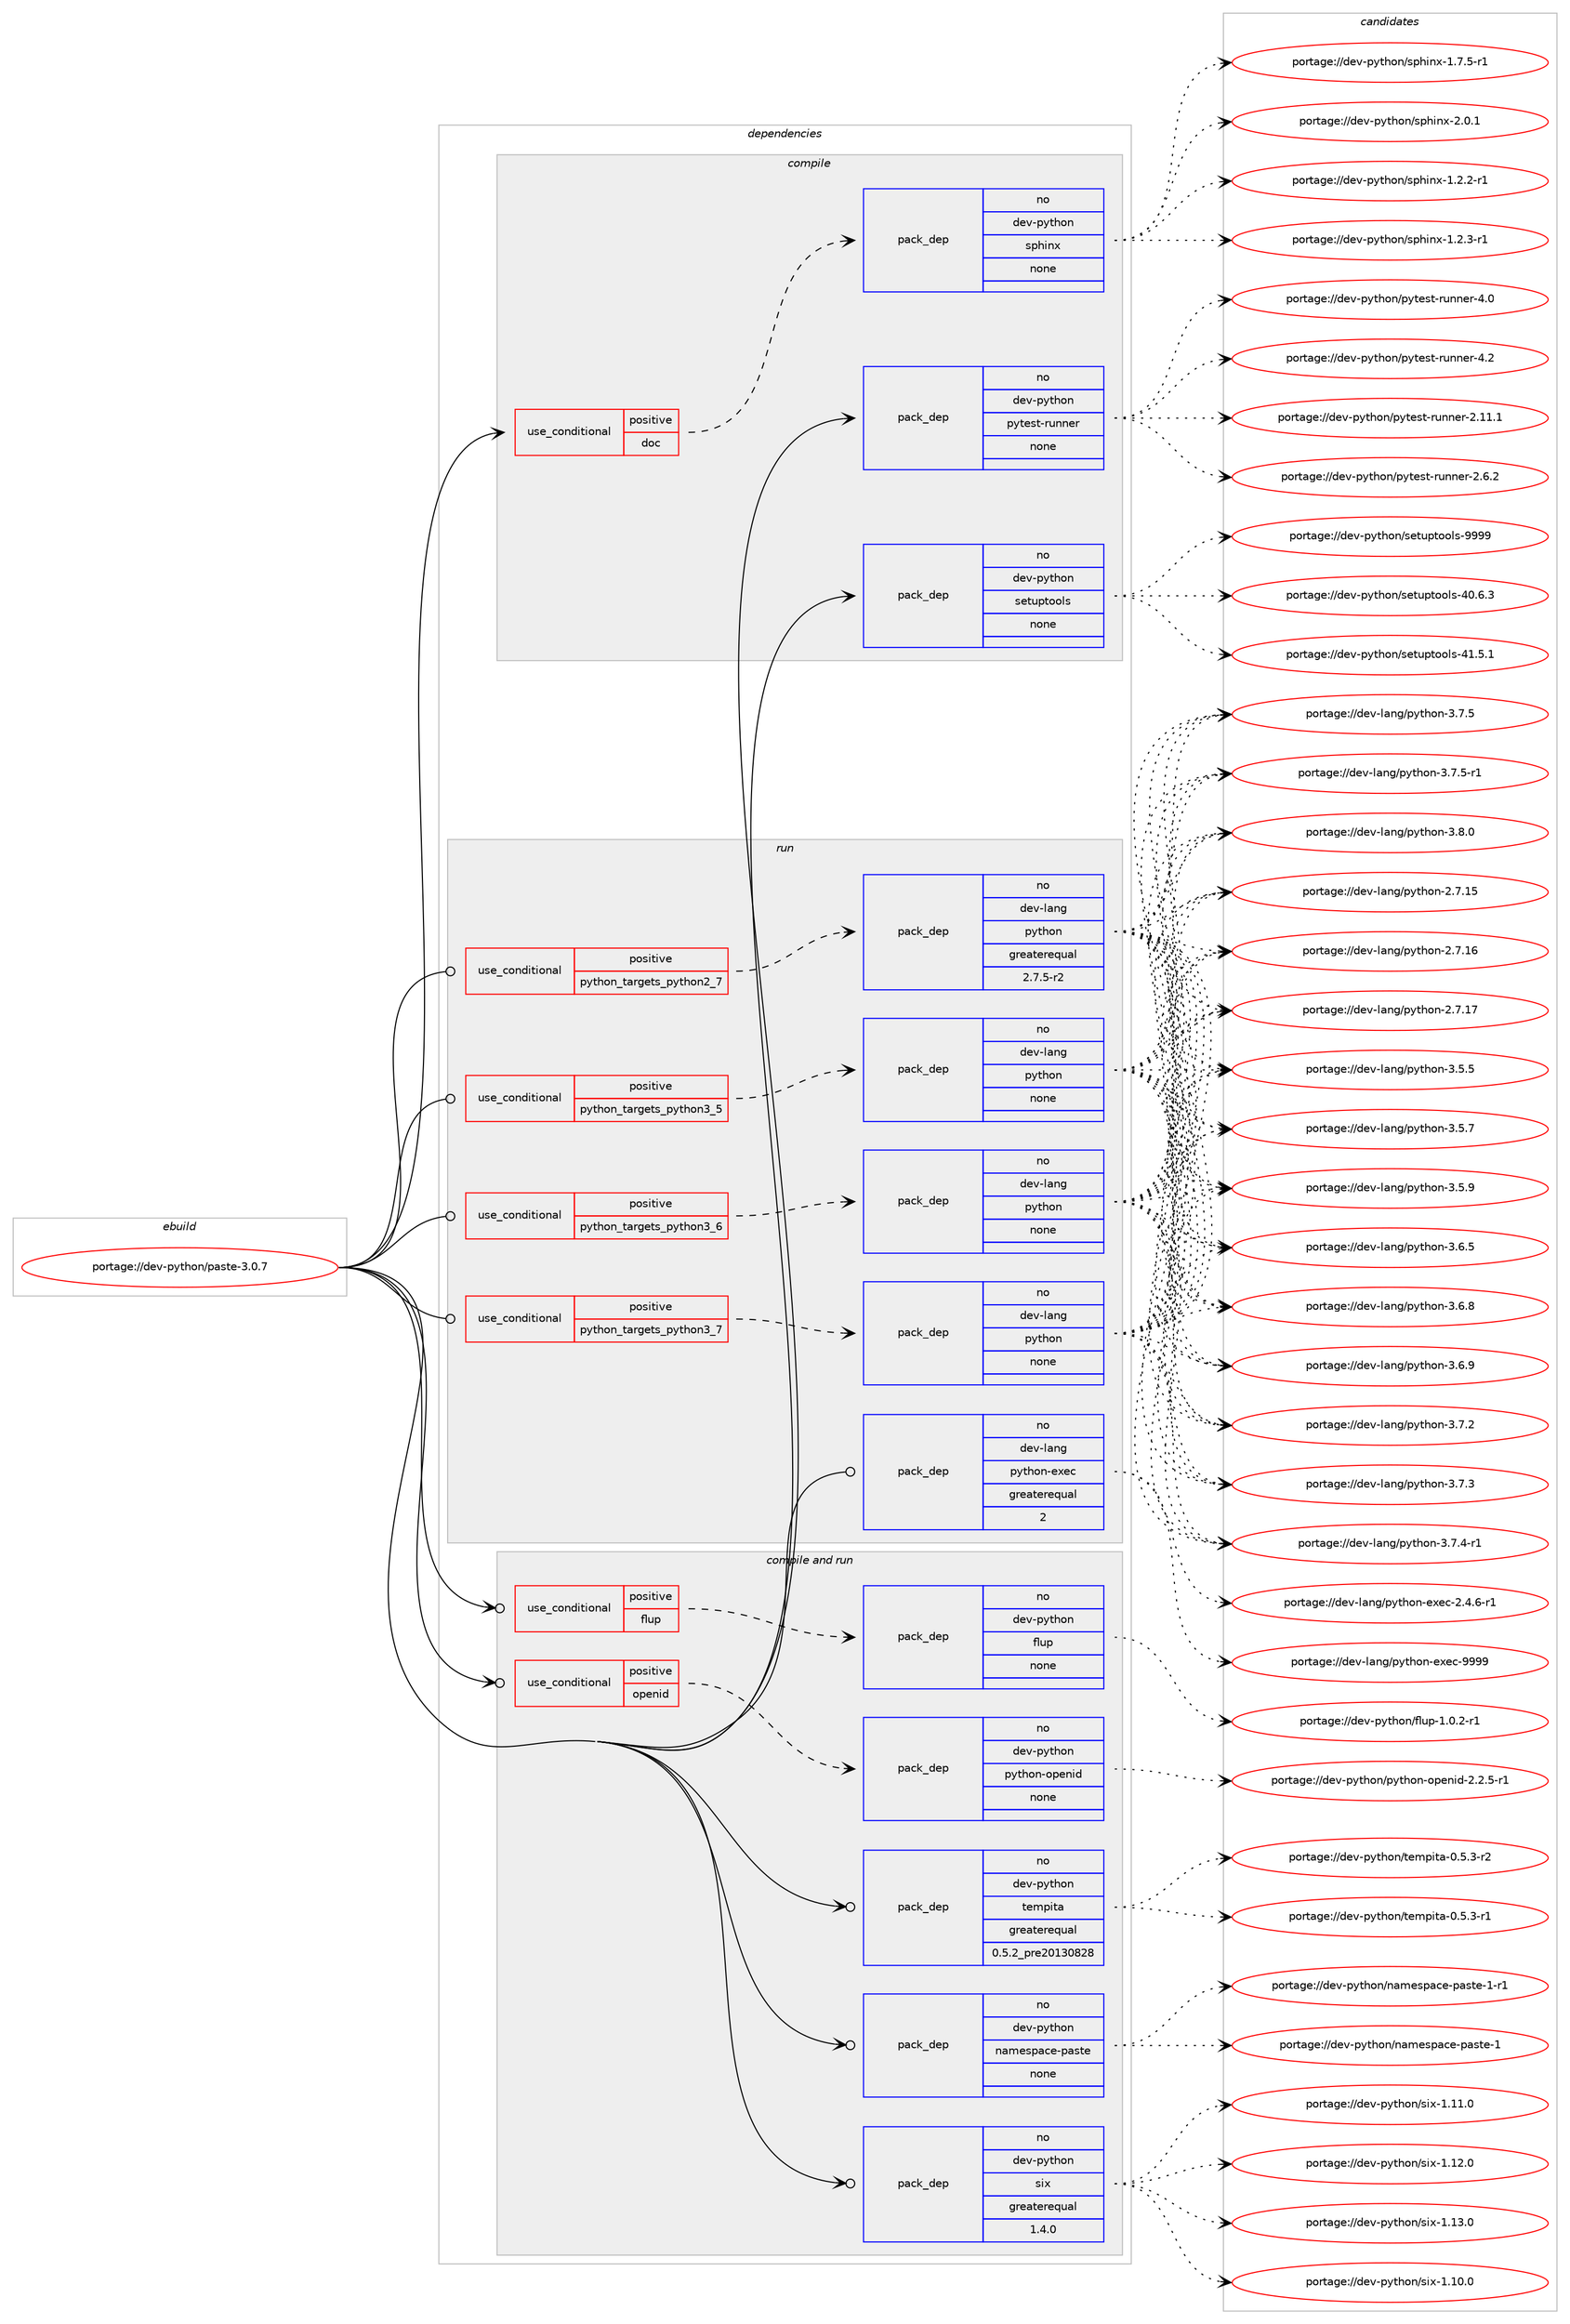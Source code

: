 digraph prolog {

# *************
# Graph options
# *************

newrank=true;
concentrate=true;
compound=true;
graph [rankdir=LR,fontname=Helvetica,fontsize=10,ranksep=1.5];#, ranksep=2.5, nodesep=0.2];
edge  [arrowhead=vee];
node  [fontname=Helvetica,fontsize=10];

# **********
# The ebuild
# **********

subgraph cluster_leftcol {
color=gray;
rank=same;
label=<<i>ebuild</i>>;
id [label="portage://dev-python/paste-3.0.7", color=red, width=4, href="../dev-python/paste-3.0.7.svg"];
}

# ****************
# The dependencies
# ****************

subgraph cluster_midcol {
color=gray;
label=<<i>dependencies</i>>;
subgraph cluster_compile {
fillcolor="#eeeeee";
style=filled;
label=<<i>compile</i>>;
subgraph cond33416 {
dependency155788 [label=<<TABLE BORDER="0" CELLBORDER="1" CELLSPACING="0" CELLPADDING="4"><TR><TD ROWSPAN="3" CELLPADDING="10">use_conditional</TD></TR><TR><TD>positive</TD></TR><TR><TD>doc</TD></TR></TABLE>>, shape=none, color=red];
subgraph pack119009 {
dependency155789 [label=<<TABLE BORDER="0" CELLBORDER="1" CELLSPACING="0" CELLPADDING="4" WIDTH="220"><TR><TD ROWSPAN="6" CELLPADDING="30">pack_dep</TD></TR><TR><TD WIDTH="110">no</TD></TR><TR><TD>dev-python</TD></TR><TR><TD>sphinx</TD></TR><TR><TD>none</TD></TR><TR><TD></TD></TR></TABLE>>, shape=none, color=blue];
}
dependency155788:e -> dependency155789:w [weight=20,style="dashed",arrowhead="vee"];
}
id:e -> dependency155788:w [weight=20,style="solid",arrowhead="vee"];
subgraph pack119010 {
dependency155790 [label=<<TABLE BORDER="0" CELLBORDER="1" CELLSPACING="0" CELLPADDING="4" WIDTH="220"><TR><TD ROWSPAN="6" CELLPADDING="30">pack_dep</TD></TR><TR><TD WIDTH="110">no</TD></TR><TR><TD>dev-python</TD></TR><TR><TD>pytest-runner</TD></TR><TR><TD>none</TD></TR><TR><TD></TD></TR></TABLE>>, shape=none, color=blue];
}
id:e -> dependency155790:w [weight=20,style="solid",arrowhead="vee"];
subgraph pack119011 {
dependency155791 [label=<<TABLE BORDER="0" CELLBORDER="1" CELLSPACING="0" CELLPADDING="4" WIDTH="220"><TR><TD ROWSPAN="6" CELLPADDING="30">pack_dep</TD></TR><TR><TD WIDTH="110">no</TD></TR><TR><TD>dev-python</TD></TR><TR><TD>setuptools</TD></TR><TR><TD>none</TD></TR><TR><TD></TD></TR></TABLE>>, shape=none, color=blue];
}
id:e -> dependency155791:w [weight=20,style="solid",arrowhead="vee"];
}
subgraph cluster_compileandrun {
fillcolor="#eeeeee";
style=filled;
label=<<i>compile and run</i>>;
subgraph cond33417 {
dependency155792 [label=<<TABLE BORDER="0" CELLBORDER="1" CELLSPACING="0" CELLPADDING="4"><TR><TD ROWSPAN="3" CELLPADDING="10">use_conditional</TD></TR><TR><TD>positive</TD></TR><TR><TD>flup</TD></TR></TABLE>>, shape=none, color=red];
subgraph pack119012 {
dependency155793 [label=<<TABLE BORDER="0" CELLBORDER="1" CELLSPACING="0" CELLPADDING="4" WIDTH="220"><TR><TD ROWSPAN="6" CELLPADDING="30">pack_dep</TD></TR><TR><TD WIDTH="110">no</TD></TR><TR><TD>dev-python</TD></TR><TR><TD>flup</TD></TR><TR><TD>none</TD></TR><TR><TD></TD></TR></TABLE>>, shape=none, color=blue];
}
dependency155792:e -> dependency155793:w [weight=20,style="dashed",arrowhead="vee"];
}
id:e -> dependency155792:w [weight=20,style="solid",arrowhead="odotvee"];
subgraph cond33418 {
dependency155794 [label=<<TABLE BORDER="0" CELLBORDER="1" CELLSPACING="0" CELLPADDING="4"><TR><TD ROWSPAN="3" CELLPADDING="10">use_conditional</TD></TR><TR><TD>positive</TD></TR><TR><TD>openid</TD></TR></TABLE>>, shape=none, color=red];
subgraph pack119013 {
dependency155795 [label=<<TABLE BORDER="0" CELLBORDER="1" CELLSPACING="0" CELLPADDING="4" WIDTH="220"><TR><TD ROWSPAN="6" CELLPADDING="30">pack_dep</TD></TR><TR><TD WIDTH="110">no</TD></TR><TR><TD>dev-python</TD></TR><TR><TD>python-openid</TD></TR><TR><TD>none</TD></TR><TR><TD></TD></TR></TABLE>>, shape=none, color=blue];
}
dependency155794:e -> dependency155795:w [weight=20,style="dashed",arrowhead="vee"];
}
id:e -> dependency155794:w [weight=20,style="solid",arrowhead="odotvee"];
subgraph pack119014 {
dependency155796 [label=<<TABLE BORDER="0" CELLBORDER="1" CELLSPACING="0" CELLPADDING="4" WIDTH="220"><TR><TD ROWSPAN="6" CELLPADDING="30">pack_dep</TD></TR><TR><TD WIDTH="110">no</TD></TR><TR><TD>dev-python</TD></TR><TR><TD>namespace-paste</TD></TR><TR><TD>none</TD></TR><TR><TD></TD></TR></TABLE>>, shape=none, color=blue];
}
id:e -> dependency155796:w [weight=20,style="solid",arrowhead="odotvee"];
subgraph pack119015 {
dependency155797 [label=<<TABLE BORDER="0" CELLBORDER="1" CELLSPACING="0" CELLPADDING="4" WIDTH="220"><TR><TD ROWSPAN="6" CELLPADDING="30">pack_dep</TD></TR><TR><TD WIDTH="110">no</TD></TR><TR><TD>dev-python</TD></TR><TR><TD>six</TD></TR><TR><TD>greaterequal</TD></TR><TR><TD>1.4.0</TD></TR></TABLE>>, shape=none, color=blue];
}
id:e -> dependency155797:w [weight=20,style="solid",arrowhead="odotvee"];
subgraph pack119016 {
dependency155798 [label=<<TABLE BORDER="0" CELLBORDER="1" CELLSPACING="0" CELLPADDING="4" WIDTH="220"><TR><TD ROWSPAN="6" CELLPADDING="30">pack_dep</TD></TR><TR><TD WIDTH="110">no</TD></TR><TR><TD>dev-python</TD></TR><TR><TD>tempita</TD></TR><TR><TD>greaterequal</TD></TR><TR><TD>0.5.2_pre20130828</TD></TR></TABLE>>, shape=none, color=blue];
}
id:e -> dependency155798:w [weight=20,style="solid",arrowhead="odotvee"];
}
subgraph cluster_run {
fillcolor="#eeeeee";
style=filled;
label=<<i>run</i>>;
subgraph cond33419 {
dependency155799 [label=<<TABLE BORDER="0" CELLBORDER="1" CELLSPACING="0" CELLPADDING="4"><TR><TD ROWSPAN="3" CELLPADDING="10">use_conditional</TD></TR><TR><TD>positive</TD></TR><TR><TD>python_targets_python2_7</TD></TR></TABLE>>, shape=none, color=red];
subgraph pack119017 {
dependency155800 [label=<<TABLE BORDER="0" CELLBORDER="1" CELLSPACING="0" CELLPADDING="4" WIDTH="220"><TR><TD ROWSPAN="6" CELLPADDING="30">pack_dep</TD></TR><TR><TD WIDTH="110">no</TD></TR><TR><TD>dev-lang</TD></TR><TR><TD>python</TD></TR><TR><TD>greaterequal</TD></TR><TR><TD>2.7.5-r2</TD></TR></TABLE>>, shape=none, color=blue];
}
dependency155799:e -> dependency155800:w [weight=20,style="dashed",arrowhead="vee"];
}
id:e -> dependency155799:w [weight=20,style="solid",arrowhead="odot"];
subgraph cond33420 {
dependency155801 [label=<<TABLE BORDER="0" CELLBORDER="1" CELLSPACING="0" CELLPADDING="4"><TR><TD ROWSPAN="3" CELLPADDING="10">use_conditional</TD></TR><TR><TD>positive</TD></TR><TR><TD>python_targets_python3_5</TD></TR></TABLE>>, shape=none, color=red];
subgraph pack119018 {
dependency155802 [label=<<TABLE BORDER="0" CELLBORDER="1" CELLSPACING="0" CELLPADDING="4" WIDTH="220"><TR><TD ROWSPAN="6" CELLPADDING="30">pack_dep</TD></TR><TR><TD WIDTH="110">no</TD></TR><TR><TD>dev-lang</TD></TR><TR><TD>python</TD></TR><TR><TD>none</TD></TR><TR><TD></TD></TR></TABLE>>, shape=none, color=blue];
}
dependency155801:e -> dependency155802:w [weight=20,style="dashed",arrowhead="vee"];
}
id:e -> dependency155801:w [weight=20,style="solid",arrowhead="odot"];
subgraph cond33421 {
dependency155803 [label=<<TABLE BORDER="0" CELLBORDER="1" CELLSPACING="0" CELLPADDING="4"><TR><TD ROWSPAN="3" CELLPADDING="10">use_conditional</TD></TR><TR><TD>positive</TD></TR><TR><TD>python_targets_python3_6</TD></TR></TABLE>>, shape=none, color=red];
subgraph pack119019 {
dependency155804 [label=<<TABLE BORDER="0" CELLBORDER="1" CELLSPACING="0" CELLPADDING="4" WIDTH="220"><TR><TD ROWSPAN="6" CELLPADDING="30">pack_dep</TD></TR><TR><TD WIDTH="110">no</TD></TR><TR><TD>dev-lang</TD></TR><TR><TD>python</TD></TR><TR><TD>none</TD></TR><TR><TD></TD></TR></TABLE>>, shape=none, color=blue];
}
dependency155803:e -> dependency155804:w [weight=20,style="dashed",arrowhead="vee"];
}
id:e -> dependency155803:w [weight=20,style="solid",arrowhead="odot"];
subgraph cond33422 {
dependency155805 [label=<<TABLE BORDER="0" CELLBORDER="1" CELLSPACING="0" CELLPADDING="4"><TR><TD ROWSPAN="3" CELLPADDING="10">use_conditional</TD></TR><TR><TD>positive</TD></TR><TR><TD>python_targets_python3_7</TD></TR></TABLE>>, shape=none, color=red];
subgraph pack119020 {
dependency155806 [label=<<TABLE BORDER="0" CELLBORDER="1" CELLSPACING="0" CELLPADDING="4" WIDTH="220"><TR><TD ROWSPAN="6" CELLPADDING="30">pack_dep</TD></TR><TR><TD WIDTH="110">no</TD></TR><TR><TD>dev-lang</TD></TR><TR><TD>python</TD></TR><TR><TD>none</TD></TR><TR><TD></TD></TR></TABLE>>, shape=none, color=blue];
}
dependency155805:e -> dependency155806:w [weight=20,style="dashed",arrowhead="vee"];
}
id:e -> dependency155805:w [weight=20,style="solid",arrowhead="odot"];
subgraph pack119021 {
dependency155807 [label=<<TABLE BORDER="0" CELLBORDER="1" CELLSPACING="0" CELLPADDING="4" WIDTH="220"><TR><TD ROWSPAN="6" CELLPADDING="30">pack_dep</TD></TR><TR><TD WIDTH="110">no</TD></TR><TR><TD>dev-lang</TD></TR><TR><TD>python-exec</TD></TR><TR><TD>greaterequal</TD></TR><TR><TD>2</TD></TR></TABLE>>, shape=none, color=blue];
}
id:e -> dependency155807:w [weight=20,style="solid",arrowhead="odot"];
}
}

# **************
# The candidates
# **************

subgraph cluster_choices {
rank=same;
color=gray;
label=<<i>candidates</i>>;

subgraph choice119009 {
color=black;
nodesep=1;
choiceportage10010111845112121116104111110471151121041051101204549465046504511449 [label="portage://dev-python/sphinx-1.2.2-r1", color=red, width=4,href="../dev-python/sphinx-1.2.2-r1.svg"];
choiceportage10010111845112121116104111110471151121041051101204549465046514511449 [label="portage://dev-python/sphinx-1.2.3-r1", color=red, width=4,href="../dev-python/sphinx-1.2.3-r1.svg"];
choiceportage10010111845112121116104111110471151121041051101204549465546534511449 [label="portage://dev-python/sphinx-1.7.5-r1", color=red, width=4,href="../dev-python/sphinx-1.7.5-r1.svg"];
choiceportage1001011184511212111610411111047115112104105110120455046484649 [label="portage://dev-python/sphinx-2.0.1", color=red, width=4,href="../dev-python/sphinx-2.0.1.svg"];
dependency155789:e -> choiceportage10010111845112121116104111110471151121041051101204549465046504511449:w [style=dotted,weight="100"];
dependency155789:e -> choiceportage10010111845112121116104111110471151121041051101204549465046514511449:w [style=dotted,weight="100"];
dependency155789:e -> choiceportage10010111845112121116104111110471151121041051101204549465546534511449:w [style=dotted,weight="100"];
dependency155789:e -> choiceportage1001011184511212111610411111047115112104105110120455046484649:w [style=dotted,weight="100"];
}
subgraph choice119010 {
color=black;
nodesep=1;
choiceportage10010111845112121116104111110471121211161011151164511411711011010111445504649494649 [label="portage://dev-python/pytest-runner-2.11.1", color=red, width=4,href="../dev-python/pytest-runner-2.11.1.svg"];
choiceportage100101118451121211161041111104711212111610111511645114117110110101114455046544650 [label="portage://dev-python/pytest-runner-2.6.2", color=red, width=4,href="../dev-python/pytest-runner-2.6.2.svg"];
choiceportage10010111845112121116104111110471121211161011151164511411711011010111445524648 [label="portage://dev-python/pytest-runner-4.0", color=red, width=4,href="../dev-python/pytest-runner-4.0.svg"];
choiceportage10010111845112121116104111110471121211161011151164511411711011010111445524650 [label="portage://dev-python/pytest-runner-4.2", color=red, width=4,href="../dev-python/pytest-runner-4.2.svg"];
dependency155790:e -> choiceportage10010111845112121116104111110471121211161011151164511411711011010111445504649494649:w [style=dotted,weight="100"];
dependency155790:e -> choiceportage100101118451121211161041111104711212111610111511645114117110110101114455046544650:w [style=dotted,weight="100"];
dependency155790:e -> choiceportage10010111845112121116104111110471121211161011151164511411711011010111445524648:w [style=dotted,weight="100"];
dependency155790:e -> choiceportage10010111845112121116104111110471121211161011151164511411711011010111445524650:w [style=dotted,weight="100"];
}
subgraph choice119011 {
color=black;
nodesep=1;
choiceportage100101118451121211161041111104711510111611711211611111110811545524846544651 [label="portage://dev-python/setuptools-40.6.3", color=red, width=4,href="../dev-python/setuptools-40.6.3.svg"];
choiceportage100101118451121211161041111104711510111611711211611111110811545524946534649 [label="portage://dev-python/setuptools-41.5.1", color=red, width=4,href="../dev-python/setuptools-41.5.1.svg"];
choiceportage10010111845112121116104111110471151011161171121161111111081154557575757 [label="portage://dev-python/setuptools-9999", color=red, width=4,href="../dev-python/setuptools-9999.svg"];
dependency155791:e -> choiceportage100101118451121211161041111104711510111611711211611111110811545524846544651:w [style=dotted,weight="100"];
dependency155791:e -> choiceportage100101118451121211161041111104711510111611711211611111110811545524946534649:w [style=dotted,weight="100"];
dependency155791:e -> choiceportage10010111845112121116104111110471151011161171121161111111081154557575757:w [style=dotted,weight="100"];
}
subgraph choice119012 {
color=black;
nodesep=1;
choiceportage10010111845112121116104111110471021081171124549464846504511449 [label="portage://dev-python/flup-1.0.2-r1", color=red, width=4,href="../dev-python/flup-1.0.2-r1.svg"];
dependency155793:e -> choiceportage10010111845112121116104111110471021081171124549464846504511449:w [style=dotted,weight="100"];
}
subgraph choice119013 {
color=black;
nodesep=1;
choiceportage1001011184511212111610411111047112121116104111110451111121011101051004550465046534511449 [label="portage://dev-python/python-openid-2.2.5-r1", color=red, width=4,href="../dev-python/python-openid-2.2.5-r1.svg"];
dependency155795:e -> choiceportage1001011184511212111610411111047112121116104111110451111121011101051004550465046534511449:w [style=dotted,weight="100"];
}
subgraph choice119014 {
color=black;
nodesep=1;
choiceportage100101118451121211161041111104711097109101115112979910145112971151161014549 [label="portage://dev-python/namespace-paste-1", color=red, width=4,href="../dev-python/namespace-paste-1.svg"];
choiceportage1001011184511212111610411111047110971091011151129799101451129711511610145494511449 [label="portage://dev-python/namespace-paste-1-r1", color=red, width=4,href="../dev-python/namespace-paste-1-r1.svg"];
dependency155796:e -> choiceportage100101118451121211161041111104711097109101115112979910145112971151161014549:w [style=dotted,weight="100"];
dependency155796:e -> choiceportage1001011184511212111610411111047110971091011151129799101451129711511610145494511449:w [style=dotted,weight="100"];
}
subgraph choice119015 {
color=black;
nodesep=1;
choiceportage100101118451121211161041111104711510512045494649484648 [label="portage://dev-python/six-1.10.0", color=red, width=4,href="../dev-python/six-1.10.0.svg"];
choiceportage100101118451121211161041111104711510512045494649494648 [label="portage://dev-python/six-1.11.0", color=red, width=4,href="../dev-python/six-1.11.0.svg"];
choiceportage100101118451121211161041111104711510512045494649504648 [label="portage://dev-python/six-1.12.0", color=red, width=4,href="../dev-python/six-1.12.0.svg"];
choiceportage100101118451121211161041111104711510512045494649514648 [label="portage://dev-python/six-1.13.0", color=red, width=4,href="../dev-python/six-1.13.0.svg"];
dependency155797:e -> choiceportage100101118451121211161041111104711510512045494649484648:w [style=dotted,weight="100"];
dependency155797:e -> choiceportage100101118451121211161041111104711510512045494649494648:w [style=dotted,weight="100"];
dependency155797:e -> choiceportage100101118451121211161041111104711510512045494649504648:w [style=dotted,weight="100"];
dependency155797:e -> choiceportage100101118451121211161041111104711510512045494649514648:w [style=dotted,weight="100"];
}
subgraph choice119016 {
color=black;
nodesep=1;
choiceportage1001011184511212111610411111047116101109112105116974548465346514511449 [label="portage://dev-python/tempita-0.5.3-r1", color=red, width=4,href="../dev-python/tempita-0.5.3-r1.svg"];
choiceportage1001011184511212111610411111047116101109112105116974548465346514511450 [label="portage://dev-python/tempita-0.5.3-r2", color=red, width=4,href="../dev-python/tempita-0.5.3-r2.svg"];
dependency155798:e -> choiceportage1001011184511212111610411111047116101109112105116974548465346514511449:w [style=dotted,weight="100"];
dependency155798:e -> choiceportage1001011184511212111610411111047116101109112105116974548465346514511450:w [style=dotted,weight="100"];
}
subgraph choice119017 {
color=black;
nodesep=1;
choiceportage10010111845108971101034711212111610411111045504655464953 [label="portage://dev-lang/python-2.7.15", color=red, width=4,href="../dev-lang/python-2.7.15.svg"];
choiceportage10010111845108971101034711212111610411111045504655464954 [label="portage://dev-lang/python-2.7.16", color=red, width=4,href="../dev-lang/python-2.7.16.svg"];
choiceportage10010111845108971101034711212111610411111045504655464955 [label="portage://dev-lang/python-2.7.17", color=red, width=4,href="../dev-lang/python-2.7.17.svg"];
choiceportage100101118451089711010347112121116104111110455146534653 [label="portage://dev-lang/python-3.5.5", color=red, width=4,href="../dev-lang/python-3.5.5.svg"];
choiceportage100101118451089711010347112121116104111110455146534655 [label="portage://dev-lang/python-3.5.7", color=red, width=4,href="../dev-lang/python-3.5.7.svg"];
choiceportage100101118451089711010347112121116104111110455146534657 [label="portage://dev-lang/python-3.5.9", color=red, width=4,href="../dev-lang/python-3.5.9.svg"];
choiceportage100101118451089711010347112121116104111110455146544653 [label="portage://dev-lang/python-3.6.5", color=red, width=4,href="../dev-lang/python-3.6.5.svg"];
choiceportage100101118451089711010347112121116104111110455146544656 [label="portage://dev-lang/python-3.6.8", color=red, width=4,href="../dev-lang/python-3.6.8.svg"];
choiceportage100101118451089711010347112121116104111110455146544657 [label="portage://dev-lang/python-3.6.9", color=red, width=4,href="../dev-lang/python-3.6.9.svg"];
choiceportage100101118451089711010347112121116104111110455146554650 [label="portage://dev-lang/python-3.7.2", color=red, width=4,href="../dev-lang/python-3.7.2.svg"];
choiceportage100101118451089711010347112121116104111110455146554651 [label="portage://dev-lang/python-3.7.3", color=red, width=4,href="../dev-lang/python-3.7.3.svg"];
choiceportage1001011184510897110103471121211161041111104551465546524511449 [label="portage://dev-lang/python-3.7.4-r1", color=red, width=4,href="../dev-lang/python-3.7.4-r1.svg"];
choiceportage100101118451089711010347112121116104111110455146554653 [label="portage://dev-lang/python-3.7.5", color=red, width=4,href="../dev-lang/python-3.7.5.svg"];
choiceportage1001011184510897110103471121211161041111104551465546534511449 [label="portage://dev-lang/python-3.7.5-r1", color=red, width=4,href="../dev-lang/python-3.7.5-r1.svg"];
choiceportage100101118451089711010347112121116104111110455146564648 [label="portage://dev-lang/python-3.8.0", color=red, width=4,href="../dev-lang/python-3.8.0.svg"];
dependency155800:e -> choiceportage10010111845108971101034711212111610411111045504655464953:w [style=dotted,weight="100"];
dependency155800:e -> choiceportage10010111845108971101034711212111610411111045504655464954:w [style=dotted,weight="100"];
dependency155800:e -> choiceportage10010111845108971101034711212111610411111045504655464955:w [style=dotted,weight="100"];
dependency155800:e -> choiceportage100101118451089711010347112121116104111110455146534653:w [style=dotted,weight="100"];
dependency155800:e -> choiceportage100101118451089711010347112121116104111110455146534655:w [style=dotted,weight="100"];
dependency155800:e -> choiceportage100101118451089711010347112121116104111110455146534657:w [style=dotted,weight="100"];
dependency155800:e -> choiceportage100101118451089711010347112121116104111110455146544653:w [style=dotted,weight="100"];
dependency155800:e -> choiceportage100101118451089711010347112121116104111110455146544656:w [style=dotted,weight="100"];
dependency155800:e -> choiceportage100101118451089711010347112121116104111110455146544657:w [style=dotted,weight="100"];
dependency155800:e -> choiceportage100101118451089711010347112121116104111110455146554650:w [style=dotted,weight="100"];
dependency155800:e -> choiceportage100101118451089711010347112121116104111110455146554651:w [style=dotted,weight="100"];
dependency155800:e -> choiceportage1001011184510897110103471121211161041111104551465546524511449:w [style=dotted,weight="100"];
dependency155800:e -> choiceportage100101118451089711010347112121116104111110455146554653:w [style=dotted,weight="100"];
dependency155800:e -> choiceportage1001011184510897110103471121211161041111104551465546534511449:w [style=dotted,weight="100"];
dependency155800:e -> choiceportage100101118451089711010347112121116104111110455146564648:w [style=dotted,weight="100"];
}
subgraph choice119018 {
color=black;
nodesep=1;
choiceportage10010111845108971101034711212111610411111045504655464953 [label="portage://dev-lang/python-2.7.15", color=red, width=4,href="../dev-lang/python-2.7.15.svg"];
choiceportage10010111845108971101034711212111610411111045504655464954 [label="portage://dev-lang/python-2.7.16", color=red, width=4,href="../dev-lang/python-2.7.16.svg"];
choiceportage10010111845108971101034711212111610411111045504655464955 [label="portage://dev-lang/python-2.7.17", color=red, width=4,href="../dev-lang/python-2.7.17.svg"];
choiceportage100101118451089711010347112121116104111110455146534653 [label="portage://dev-lang/python-3.5.5", color=red, width=4,href="../dev-lang/python-3.5.5.svg"];
choiceportage100101118451089711010347112121116104111110455146534655 [label="portage://dev-lang/python-3.5.7", color=red, width=4,href="../dev-lang/python-3.5.7.svg"];
choiceportage100101118451089711010347112121116104111110455146534657 [label="portage://dev-lang/python-3.5.9", color=red, width=4,href="../dev-lang/python-3.5.9.svg"];
choiceportage100101118451089711010347112121116104111110455146544653 [label="portage://dev-lang/python-3.6.5", color=red, width=4,href="../dev-lang/python-3.6.5.svg"];
choiceportage100101118451089711010347112121116104111110455146544656 [label="portage://dev-lang/python-3.6.8", color=red, width=4,href="../dev-lang/python-3.6.8.svg"];
choiceportage100101118451089711010347112121116104111110455146544657 [label="portage://dev-lang/python-3.6.9", color=red, width=4,href="../dev-lang/python-3.6.9.svg"];
choiceportage100101118451089711010347112121116104111110455146554650 [label="portage://dev-lang/python-3.7.2", color=red, width=4,href="../dev-lang/python-3.7.2.svg"];
choiceportage100101118451089711010347112121116104111110455146554651 [label="portage://dev-lang/python-3.7.3", color=red, width=4,href="../dev-lang/python-3.7.3.svg"];
choiceportage1001011184510897110103471121211161041111104551465546524511449 [label="portage://dev-lang/python-3.7.4-r1", color=red, width=4,href="../dev-lang/python-3.7.4-r1.svg"];
choiceportage100101118451089711010347112121116104111110455146554653 [label="portage://dev-lang/python-3.7.5", color=red, width=4,href="../dev-lang/python-3.7.5.svg"];
choiceportage1001011184510897110103471121211161041111104551465546534511449 [label="portage://dev-lang/python-3.7.5-r1", color=red, width=4,href="../dev-lang/python-3.7.5-r1.svg"];
choiceportage100101118451089711010347112121116104111110455146564648 [label="portage://dev-lang/python-3.8.0", color=red, width=4,href="../dev-lang/python-3.8.0.svg"];
dependency155802:e -> choiceportage10010111845108971101034711212111610411111045504655464953:w [style=dotted,weight="100"];
dependency155802:e -> choiceportage10010111845108971101034711212111610411111045504655464954:w [style=dotted,weight="100"];
dependency155802:e -> choiceportage10010111845108971101034711212111610411111045504655464955:w [style=dotted,weight="100"];
dependency155802:e -> choiceportage100101118451089711010347112121116104111110455146534653:w [style=dotted,weight="100"];
dependency155802:e -> choiceportage100101118451089711010347112121116104111110455146534655:w [style=dotted,weight="100"];
dependency155802:e -> choiceportage100101118451089711010347112121116104111110455146534657:w [style=dotted,weight="100"];
dependency155802:e -> choiceportage100101118451089711010347112121116104111110455146544653:w [style=dotted,weight="100"];
dependency155802:e -> choiceportage100101118451089711010347112121116104111110455146544656:w [style=dotted,weight="100"];
dependency155802:e -> choiceportage100101118451089711010347112121116104111110455146544657:w [style=dotted,weight="100"];
dependency155802:e -> choiceportage100101118451089711010347112121116104111110455146554650:w [style=dotted,weight="100"];
dependency155802:e -> choiceportage100101118451089711010347112121116104111110455146554651:w [style=dotted,weight="100"];
dependency155802:e -> choiceportage1001011184510897110103471121211161041111104551465546524511449:w [style=dotted,weight="100"];
dependency155802:e -> choiceportage100101118451089711010347112121116104111110455146554653:w [style=dotted,weight="100"];
dependency155802:e -> choiceportage1001011184510897110103471121211161041111104551465546534511449:w [style=dotted,weight="100"];
dependency155802:e -> choiceportage100101118451089711010347112121116104111110455146564648:w [style=dotted,weight="100"];
}
subgraph choice119019 {
color=black;
nodesep=1;
choiceportage10010111845108971101034711212111610411111045504655464953 [label="portage://dev-lang/python-2.7.15", color=red, width=4,href="../dev-lang/python-2.7.15.svg"];
choiceportage10010111845108971101034711212111610411111045504655464954 [label="portage://dev-lang/python-2.7.16", color=red, width=4,href="../dev-lang/python-2.7.16.svg"];
choiceportage10010111845108971101034711212111610411111045504655464955 [label="portage://dev-lang/python-2.7.17", color=red, width=4,href="../dev-lang/python-2.7.17.svg"];
choiceportage100101118451089711010347112121116104111110455146534653 [label="portage://dev-lang/python-3.5.5", color=red, width=4,href="../dev-lang/python-3.5.5.svg"];
choiceportage100101118451089711010347112121116104111110455146534655 [label="portage://dev-lang/python-3.5.7", color=red, width=4,href="../dev-lang/python-3.5.7.svg"];
choiceportage100101118451089711010347112121116104111110455146534657 [label="portage://dev-lang/python-3.5.9", color=red, width=4,href="../dev-lang/python-3.5.9.svg"];
choiceportage100101118451089711010347112121116104111110455146544653 [label="portage://dev-lang/python-3.6.5", color=red, width=4,href="../dev-lang/python-3.6.5.svg"];
choiceportage100101118451089711010347112121116104111110455146544656 [label="portage://dev-lang/python-3.6.8", color=red, width=4,href="../dev-lang/python-3.6.8.svg"];
choiceportage100101118451089711010347112121116104111110455146544657 [label="portage://dev-lang/python-3.6.9", color=red, width=4,href="../dev-lang/python-3.6.9.svg"];
choiceportage100101118451089711010347112121116104111110455146554650 [label="portage://dev-lang/python-3.7.2", color=red, width=4,href="../dev-lang/python-3.7.2.svg"];
choiceportage100101118451089711010347112121116104111110455146554651 [label="portage://dev-lang/python-3.7.3", color=red, width=4,href="../dev-lang/python-3.7.3.svg"];
choiceportage1001011184510897110103471121211161041111104551465546524511449 [label="portage://dev-lang/python-3.7.4-r1", color=red, width=4,href="../dev-lang/python-3.7.4-r1.svg"];
choiceportage100101118451089711010347112121116104111110455146554653 [label="portage://dev-lang/python-3.7.5", color=red, width=4,href="../dev-lang/python-3.7.5.svg"];
choiceportage1001011184510897110103471121211161041111104551465546534511449 [label="portage://dev-lang/python-3.7.5-r1", color=red, width=4,href="../dev-lang/python-3.7.5-r1.svg"];
choiceportage100101118451089711010347112121116104111110455146564648 [label="portage://dev-lang/python-3.8.0", color=red, width=4,href="../dev-lang/python-3.8.0.svg"];
dependency155804:e -> choiceportage10010111845108971101034711212111610411111045504655464953:w [style=dotted,weight="100"];
dependency155804:e -> choiceportage10010111845108971101034711212111610411111045504655464954:w [style=dotted,weight="100"];
dependency155804:e -> choiceportage10010111845108971101034711212111610411111045504655464955:w [style=dotted,weight="100"];
dependency155804:e -> choiceportage100101118451089711010347112121116104111110455146534653:w [style=dotted,weight="100"];
dependency155804:e -> choiceportage100101118451089711010347112121116104111110455146534655:w [style=dotted,weight="100"];
dependency155804:e -> choiceportage100101118451089711010347112121116104111110455146534657:w [style=dotted,weight="100"];
dependency155804:e -> choiceportage100101118451089711010347112121116104111110455146544653:w [style=dotted,weight="100"];
dependency155804:e -> choiceportage100101118451089711010347112121116104111110455146544656:w [style=dotted,weight="100"];
dependency155804:e -> choiceportage100101118451089711010347112121116104111110455146544657:w [style=dotted,weight="100"];
dependency155804:e -> choiceportage100101118451089711010347112121116104111110455146554650:w [style=dotted,weight="100"];
dependency155804:e -> choiceportage100101118451089711010347112121116104111110455146554651:w [style=dotted,weight="100"];
dependency155804:e -> choiceportage1001011184510897110103471121211161041111104551465546524511449:w [style=dotted,weight="100"];
dependency155804:e -> choiceportage100101118451089711010347112121116104111110455146554653:w [style=dotted,weight="100"];
dependency155804:e -> choiceportage1001011184510897110103471121211161041111104551465546534511449:w [style=dotted,weight="100"];
dependency155804:e -> choiceportage100101118451089711010347112121116104111110455146564648:w [style=dotted,weight="100"];
}
subgraph choice119020 {
color=black;
nodesep=1;
choiceportage10010111845108971101034711212111610411111045504655464953 [label="portage://dev-lang/python-2.7.15", color=red, width=4,href="../dev-lang/python-2.7.15.svg"];
choiceportage10010111845108971101034711212111610411111045504655464954 [label="portage://dev-lang/python-2.7.16", color=red, width=4,href="../dev-lang/python-2.7.16.svg"];
choiceportage10010111845108971101034711212111610411111045504655464955 [label="portage://dev-lang/python-2.7.17", color=red, width=4,href="../dev-lang/python-2.7.17.svg"];
choiceportage100101118451089711010347112121116104111110455146534653 [label="portage://dev-lang/python-3.5.5", color=red, width=4,href="../dev-lang/python-3.5.5.svg"];
choiceportage100101118451089711010347112121116104111110455146534655 [label="portage://dev-lang/python-3.5.7", color=red, width=4,href="../dev-lang/python-3.5.7.svg"];
choiceportage100101118451089711010347112121116104111110455146534657 [label="portage://dev-lang/python-3.5.9", color=red, width=4,href="../dev-lang/python-3.5.9.svg"];
choiceportage100101118451089711010347112121116104111110455146544653 [label="portage://dev-lang/python-3.6.5", color=red, width=4,href="../dev-lang/python-3.6.5.svg"];
choiceportage100101118451089711010347112121116104111110455146544656 [label="portage://dev-lang/python-3.6.8", color=red, width=4,href="../dev-lang/python-3.6.8.svg"];
choiceportage100101118451089711010347112121116104111110455146544657 [label="portage://dev-lang/python-3.6.9", color=red, width=4,href="../dev-lang/python-3.6.9.svg"];
choiceportage100101118451089711010347112121116104111110455146554650 [label="portage://dev-lang/python-3.7.2", color=red, width=4,href="../dev-lang/python-3.7.2.svg"];
choiceportage100101118451089711010347112121116104111110455146554651 [label="portage://dev-lang/python-3.7.3", color=red, width=4,href="../dev-lang/python-3.7.3.svg"];
choiceportage1001011184510897110103471121211161041111104551465546524511449 [label="portage://dev-lang/python-3.7.4-r1", color=red, width=4,href="../dev-lang/python-3.7.4-r1.svg"];
choiceportage100101118451089711010347112121116104111110455146554653 [label="portage://dev-lang/python-3.7.5", color=red, width=4,href="../dev-lang/python-3.7.5.svg"];
choiceportage1001011184510897110103471121211161041111104551465546534511449 [label="portage://dev-lang/python-3.7.5-r1", color=red, width=4,href="../dev-lang/python-3.7.5-r1.svg"];
choiceportage100101118451089711010347112121116104111110455146564648 [label="portage://dev-lang/python-3.8.0", color=red, width=4,href="../dev-lang/python-3.8.0.svg"];
dependency155806:e -> choiceportage10010111845108971101034711212111610411111045504655464953:w [style=dotted,weight="100"];
dependency155806:e -> choiceportage10010111845108971101034711212111610411111045504655464954:w [style=dotted,weight="100"];
dependency155806:e -> choiceportage10010111845108971101034711212111610411111045504655464955:w [style=dotted,weight="100"];
dependency155806:e -> choiceportage100101118451089711010347112121116104111110455146534653:w [style=dotted,weight="100"];
dependency155806:e -> choiceportage100101118451089711010347112121116104111110455146534655:w [style=dotted,weight="100"];
dependency155806:e -> choiceportage100101118451089711010347112121116104111110455146534657:w [style=dotted,weight="100"];
dependency155806:e -> choiceportage100101118451089711010347112121116104111110455146544653:w [style=dotted,weight="100"];
dependency155806:e -> choiceportage100101118451089711010347112121116104111110455146544656:w [style=dotted,weight="100"];
dependency155806:e -> choiceportage100101118451089711010347112121116104111110455146544657:w [style=dotted,weight="100"];
dependency155806:e -> choiceportage100101118451089711010347112121116104111110455146554650:w [style=dotted,weight="100"];
dependency155806:e -> choiceportage100101118451089711010347112121116104111110455146554651:w [style=dotted,weight="100"];
dependency155806:e -> choiceportage1001011184510897110103471121211161041111104551465546524511449:w [style=dotted,weight="100"];
dependency155806:e -> choiceportage100101118451089711010347112121116104111110455146554653:w [style=dotted,weight="100"];
dependency155806:e -> choiceportage1001011184510897110103471121211161041111104551465546534511449:w [style=dotted,weight="100"];
dependency155806:e -> choiceportage100101118451089711010347112121116104111110455146564648:w [style=dotted,weight="100"];
}
subgraph choice119021 {
color=black;
nodesep=1;
choiceportage10010111845108971101034711212111610411111045101120101994550465246544511449 [label="portage://dev-lang/python-exec-2.4.6-r1", color=red, width=4,href="../dev-lang/python-exec-2.4.6-r1.svg"];
choiceportage10010111845108971101034711212111610411111045101120101994557575757 [label="portage://dev-lang/python-exec-9999", color=red, width=4,href="../dev-lang/python-exec-9999.svg"];
dependency155807:e -> choiceportage10010111845108971101034711212111610411111045101120101994550465246544511449:w [style=dotted,weight="100"];
dependency155807:e -> choiceportage10010111845108971101034711212111610411111045101120101994557575757:w [style=dotted,weight="100"];
}
}

}
